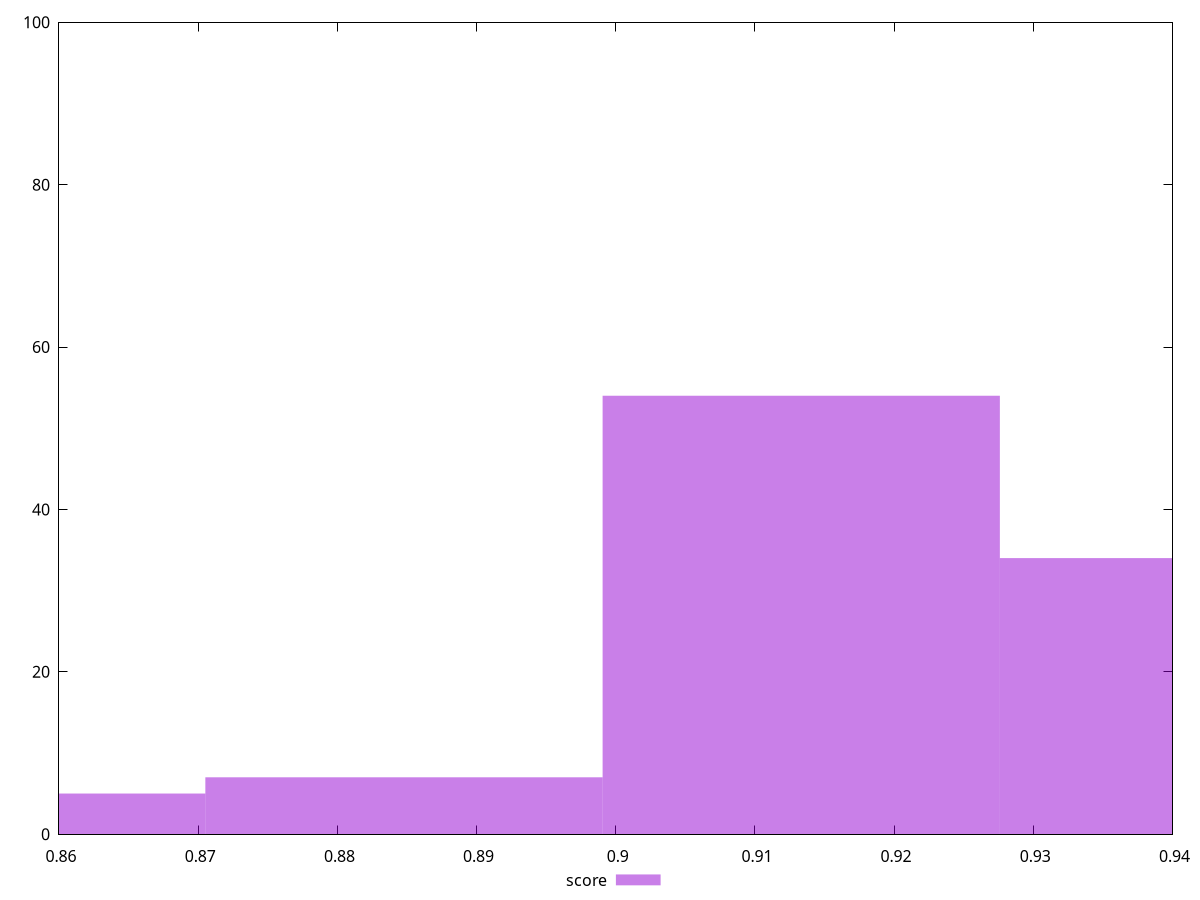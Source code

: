 reset

$score <<EOF
0.8562433957333762 5
0.884784842257822 7
0.9133262887822678 54
0.9418677353067137 34
EOF

set key outside below
set boxwidth 0.02854144652444587
set xrange [0.86:0.94]
set yrange [0:100]
set trange [0:100]
set style fill transparent solid 0.5 noborder
set terminal svg size 640, 490 enhanced background rgb 'white'
set output "report_00009_2021-02-08T22-37-41.559Z/bootup-time/samples/pages/score/histogram.svg"

plot $score title "score" with boxes

reset
